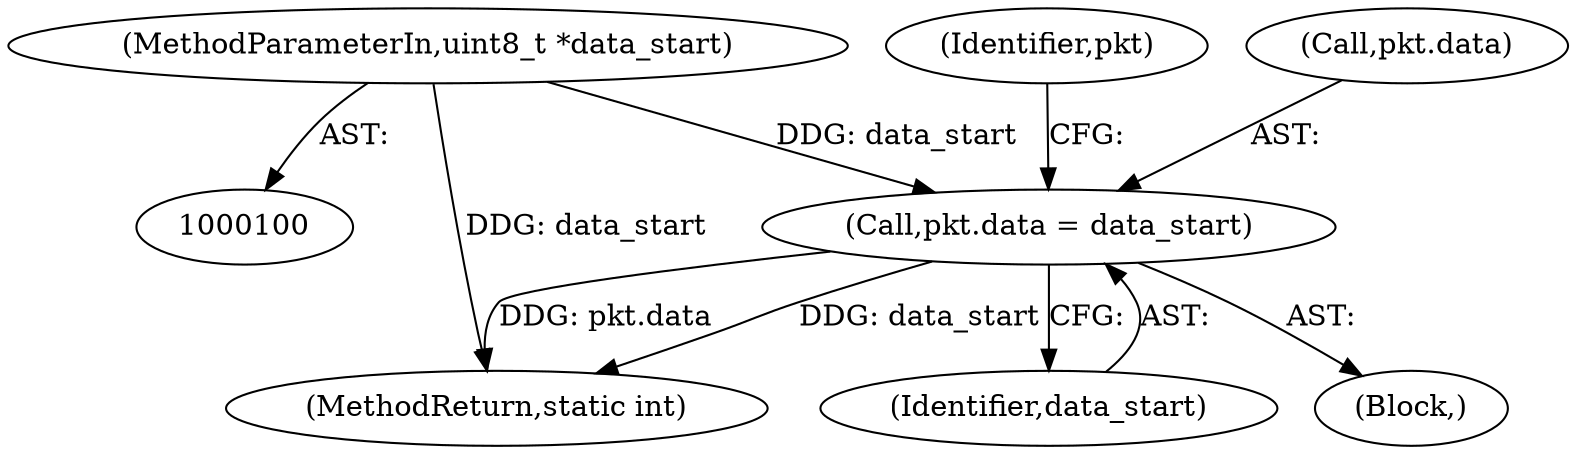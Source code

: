 digraph "0_FFmpeg_6b5d3fb26fb4be48e4966e4b1d97c2165538d4ef_0@pointer" {
"1000157" [label="(Call,pkt.data = data_start)"];
"1000104" [label="(MethodParameterIn,uint8_t *data_start)"];
"1000104" [label="(MethodParameterIn,uint8_t *data_start)"];
"1000164" [label="(Identifier,pkt)"];
"1000157" [label="(Call,pkt.data = data_start)"];
"1000106" [label="(Block,)"];
"1000213" [label="(MethodReturn,static int)"];
"1000158" [label="(Call,pkt.data)"];
"1000161" [label="(Identifier,data_start)"];
"1000157" -> "1000106"  [label="AST: "];
"1000157" -> "1000161"  [label="CFG: "];
"1000158" -> "1000157"  [label="AST: "];
"1000161" -> "1000157"  [label="AST: "];
"1000164" -> "1000157"  [label="CFG: "];
"1000157" -> "1000213"  [label="DDG: pkt.data"];
"1000157" -> "1000213"  [label="DDG: data_start"];
"1000104" -> "1000157"  [label="DDG: data_start"];
"1000104" -> "1000100"  [label="AST: "];
"1000104" -> "1000213"  [label="DDG: data_start"];
}
